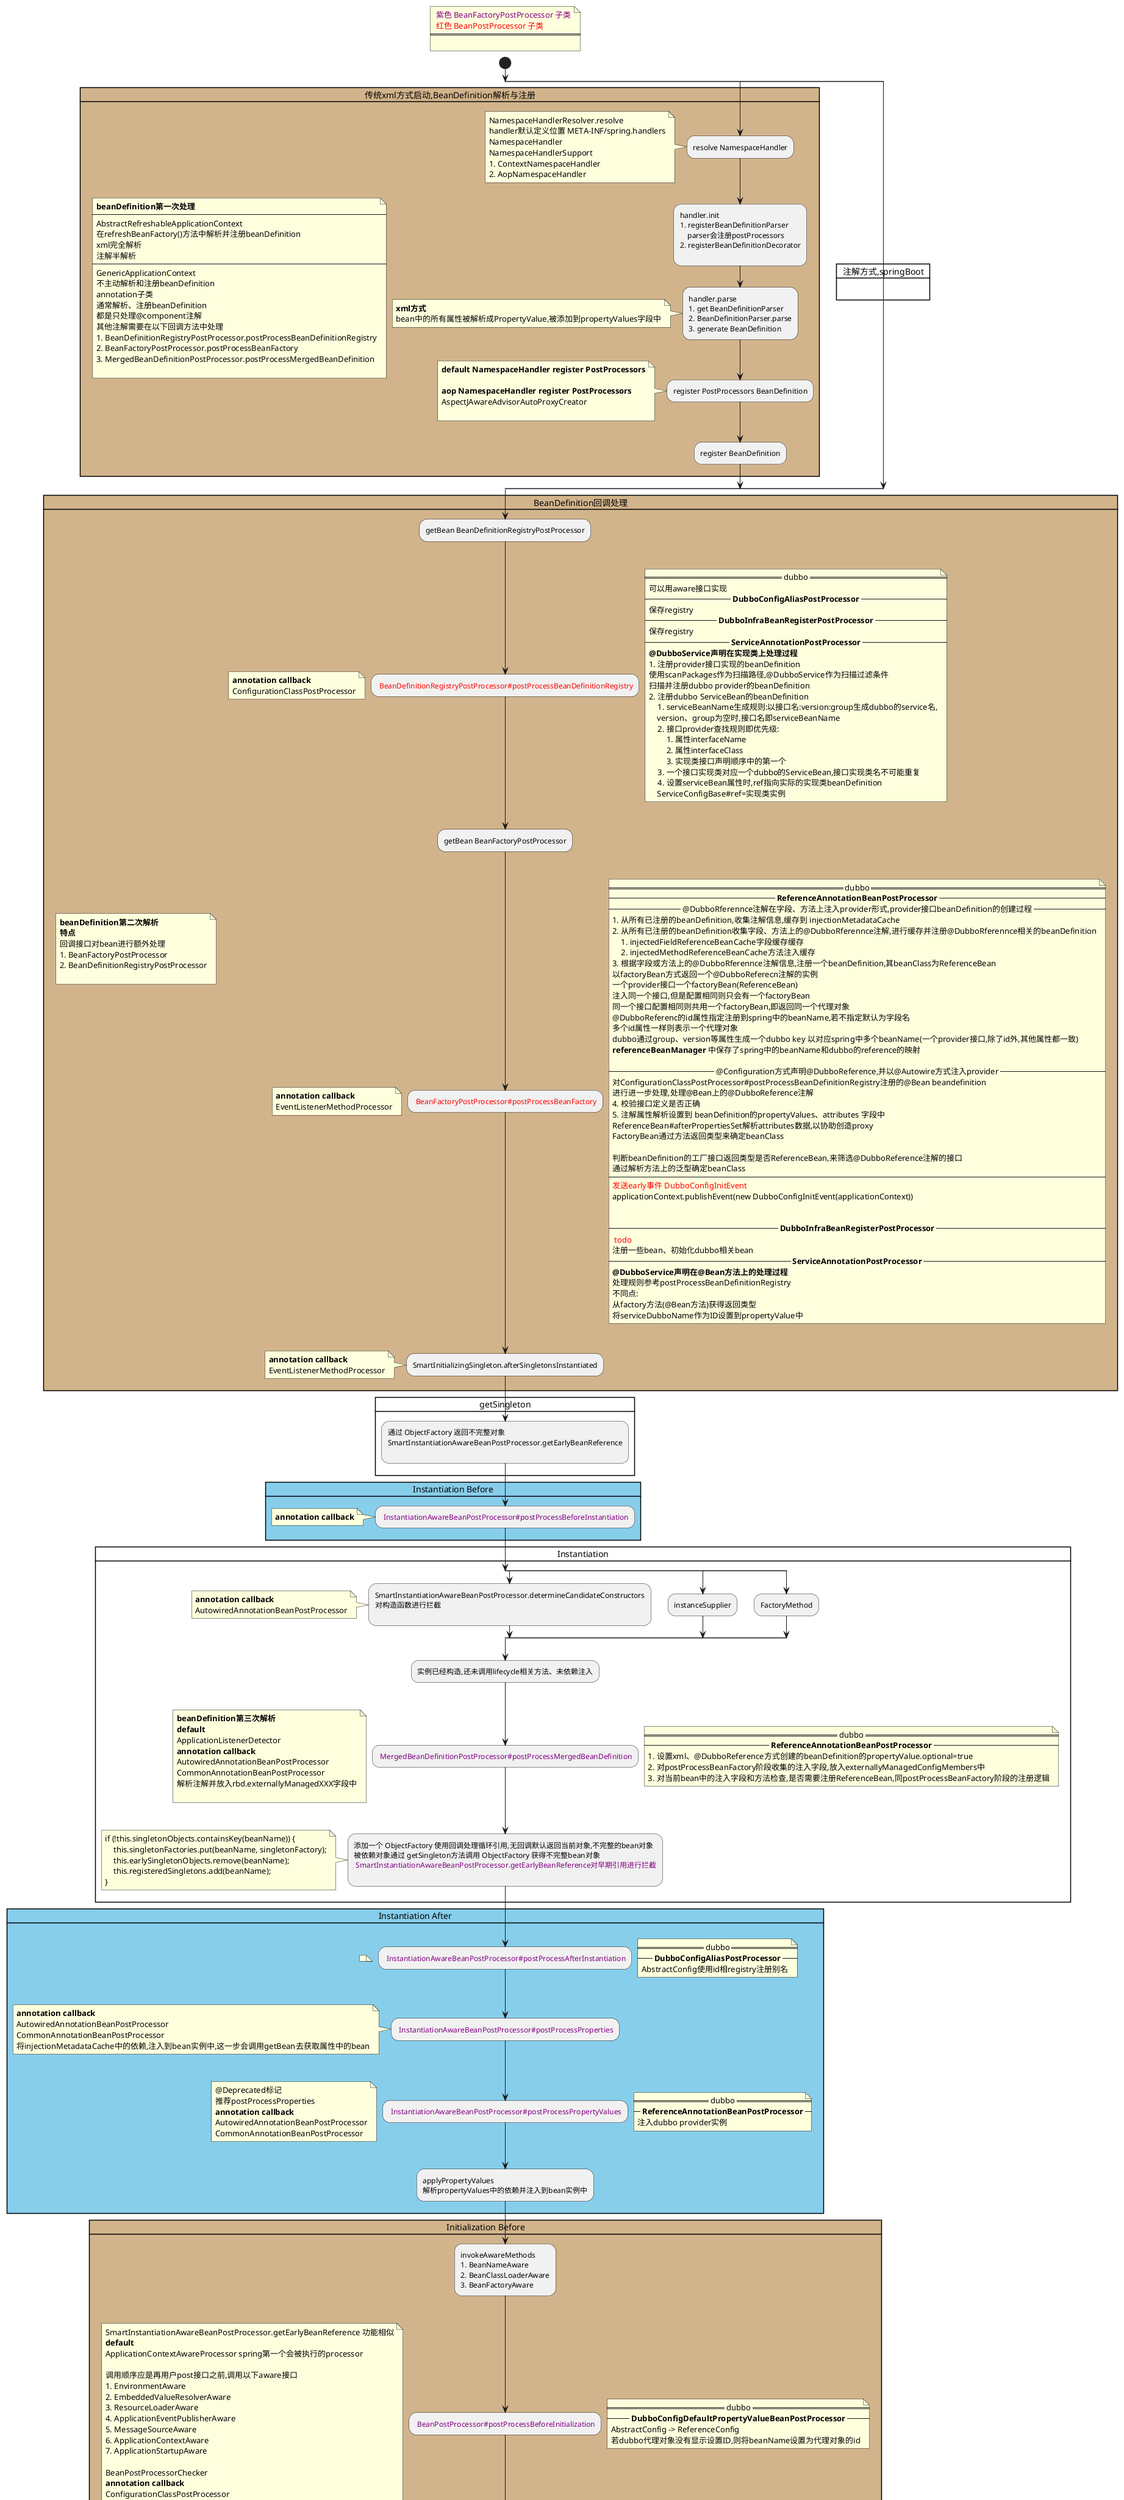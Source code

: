 @startuml
'https://plantuml.com/activity-diagram-beta

floating note
<color:Purple> 紫色 BeanFactoryPostProcessor 子类
<color:red> 红色 BeanPostProcessor 子类
====

end note
start


'BeanDefinition解析与注册
split
    card "传统xml方式启动,BeanDefinition解析与注册" #tan{
        note
        **beanDefinition第一次处理**
        ----
        AbstractRefreshableApplicationContext
        在refreshBeanFactory()方法中解析并注册beanDefinition
        xml完全解析
        注解半解析
        ----
        GenericApplicationContext
        不主动解析和注册beanDefinition
        annotation子类
        通常解析、注册beanDefinition
        都是只处理@component注解
        其他注解需要在以下回调方法中处理
        #BeanDefinitionRegistryPostProcessor.postProcessBeanDefinitionRegistry
        #BeanFactoryPostProcessor.postProcessBeanFactory
        #MergedBeanDefinitionPostProcessor.postProcessMergedBeanDefinition

        end note


        :resolve NamespaceHandler;
        note left
        NamespaceHandlerResolver.resolve
        handler默认定义位置 META-INF/spring.handlers
        NamespaceHandler
        NamespaceHandlerSupport
        #ContextNamespaceHandler
        #AopNamespaceHandler
        end note
        :handler.init
        #registerBeanDefinitionParser
            parser会注册postProcessors
        #registerBeanDefinitionDecorator
        ;
        :handler.parse
        #get BeanDefinitionParser
        #BeanDefinitionParser.parse
        #generate BeanDefinition;
        note
        **xml方式**
        bean中的所有属性被解析成PropertyValue,被添加到propertyValues字段中
        end note

        :register PostProcessors BeanDefinition;
        note
        **default NamespaceHandler register PostProcessors**

        **aop NamespaceHandler register PostProcessors**
        AspectJAwareAdvisorAutoProxyCreator

        end note

        :register BeanDefinition;
    }

split again
card 注解方式,springBoot {

}
end split

card "BeanDefinition回调处理" #tan{
    note
    **beanDefinition第二次解析**
    **特点**
    回调接口对bean进行额外处理
    #BeanFactoryPostProcessor
    #BeanDefinitionRegistryPostProcessor

    end note

    :getBean BeanDefinitionRegistryPostProcessor;
    :<color:red> BeanDefinitionRegistryPostProcessor#postProcessBeanDefinitionRegistry;
    note left
    **annotation callback**
    ConfigurationClassPostProcessor
    end note
    note right
    == dubbo ==
    可以用aware接口实现
    -- **DubboConfigAliasPostProcessor** --
    保存registry
    -- **DubboInfraBeanRegisterPostProcessor** --
    保存registry
    -- **ServiceAnnotationPostProcessor** --
    **@DubboService声明在实现类上处理过程**
    # 注册provider接口实现的beanDefinition
    使用scanPackages作为扫描路径,@DubboService作为扫描过滤条件
    扫描并注册dubbo provider的beanDefinition
    # 注册dubbo ServiceBean的beanDefinition
    ## serviceBeanName生成规则:以接口名:version:group生成dubbo的service名,
        version、group为空时,接口名即serviceBeanName
    ## 接口provider查找规则即优先级:
    ### 属性interfaceName
    ### 属性interfaceClass
    ### 实现类接口声明顺序中的第一个
    ## 一个接口实现类对应一个dubbo的ServiceBean,接口实现类名不可能重复
    ## 设置serviceBean属性时,ref指向实际的实现类beanDefinition
        ServiceConfigBase#ref=实现类实例
    end note

    :getBean BeanFactoryPostProcessor;

    :<color:red> BeanFactoryPostProcessor#postProcessBeanFactory;
    note left
    **annotation callback**
    EventListenerMethodProcessor
    end note
    note right
    == dubbo ==
    -- **ReferenceAnnotationBeanPostProcessor** --
    -- @DubboRferennce注解在字段、方法上注入provider形式,provider接口beanDefinition的创建过程 --
    # 从所有已注册的beanDefinition,收集注解信息,缓存到 injectionMetadataCache
    # 从所有已注册的beanDefinition收集字段、方法上的@DubboRferennce注解,进行缓存并注册@DubboRferennce相关的beanDefinition
    ## injectedFieldReferenceBeanCache字段缓存缓存
    ## injectedMethodReferenceBeanCache方法注入缓存
    # 根据字段或方法上的@DubboRferennce注解信息,注册一个beanDefinition,其beanClass为ReferenceBean
    以factoryBean方式返回一个@DubboReferecn注解的实例
    一个provider接口一个factoryBean(ReferenceBean)
    注入同一个接口,但是配置相同则只会有一个factoryBean
    同一个接口配置相同则共用一个factoryBean,即返回同一个代理对象
    @DubboReferenc的id属性指定注册到spring中的beanName,若不指定默认为字段名
    多个id属性一样则表示一个代理对象
    dubbo通过group、version等属性生成一个dubbo key 以对应spring中多个beanName(一个provider接口,除了id外,其他属性都一致)
    **referenceBeanManager** 中保存了spring中的beanName和dubbo的reference的映射

    -- @Configuration方式声明@DubboReference,并以@Autowire方式注入provider --
    对ConfigurationClassPostProcessor#postProcessBeanDefinitionRegistry注册的@Bean beandefinition
    进行进一步处理,处理@Bean上的@DubboReference注解
    # 校验接口定义是否正确
    # 注解属性解析设置到 beanDefinition的propertyValues、attributes 字段中
    ReferenceBean#afterPropertiesSet解析attributes数据,以协助创造proxy
    FactoryBean通过方法返回类型来确定beanClass

    判断beanDefinition的工厂接口返回类型是否ReferenceBean,来筛选@DubboReference注解的接口
    通过解析方法上的泛型确定beanClass
    ----
    <color:red>发送early事件 DubboConfigInitEvent
    applicationContext.publishEvent(new DubboConfigInitEvent(applicationContext))


    -- **DubboInfraBeanRegisterPostProcessor** --
    <color:red> todo
    注册一些bean、初始化dubbo相关bean
    -- **ServiceAnnotationPostProcessor** --
    **@DubboService声明在@Bean方法上的处理过程**
    处理规则参考postProcessBeanDefinitionRegistry
    不同点:
    从factory方法(@Bean方法)获得返回类型
    将serviceDubboName作为ID设置到propertyValue中
    end note



    :SmartInitializingSingleton.afterSingletonsInstantiated;
    note
    **annotation callback**
    EventListenerMethodProcessor
    end note
}


card "getSingleton" {
    :通过 ObjectFactory 返回不完整对象
    SmartInstantiationAwareBeanPostProcessor.getEarlyBeanReference
    ;
}

card "Instantiation Before" #skyblue    {
    :<color:Purple> InstantiationAwareBeanPostProcessor#postProcessBeforeInstantiation;
    note
    **annotation callback**
    end note

}

card "Instantiation"{
    split
        :SmartInstantiationAwareBeanPostProcessor.determineCandidateConstructors
        对构造函数进行拦截
        ;
        note
        **annotation callback**
        AutowiredAnnotationBeanPostProcessor
        end note
    split again
        :instanceSupplier;
    split again
        :FactoryMethod;

    endsplit

    :实例已经构造,还未调用lifecycle相关方法、未依赖注入;

    :<color:Purple> MergedBeanDefinitionPostProcessor#postProcessMergedBeanDefinition;
    note left
    **beanDefinition第三次解析**
    **default**
    ApplicationListenerDetector
    **annotation callback**
    AutowiredAnnotationBeanPostProcessor
    CommonAnnotationBeanPostProcessor
    解析注解并放入rbd.externallyManagedXXX字段中

    end note
    note right
    == dubbo ==
    -- **ReferenceAnnotationBeanPostProcessor** --
    # 设置xml、@DubboReference方式创建的beanDefinition的propertyValue.optional=true
    # 对postProcessBeanFactory阶段收集的注入字段,放入externallyManagedConfigMembers中
    # 对当前bean中的注入字段和方法检查,是否需要注册ReferenceBean,同postProcessBeanFactory阶段的注册逻辑
    end note

    :添加一个 ObjectFactory 使用回调处理循环引用,无回调默认返回当前对象,不完整的bean对象
    被依赖对象通过 getSingleton方法调用 ObjectFactory 获得不完整bean对象
    <color:Purple> SmartInstantiationAwareBeanPostProcessor.getEarlyBeanReference对早期引用进行拦截
    ;
    note
    if (!this.singletonObjects.containsKey(beanName)) {
        this.singletonFactories.put(beanName, singletonFactory);
        this.earlySingletonObjects.remove(beanName);
        this.registeredSingletons.add(beanName);
    }
    end note
}

card "Instantiation After" #skyblue {
    :<color:Purple> InstantiationAwareBeanPostProcessor#postProcessAfterInstantiation;
    note left
    end note
    note right
    == dubbo ==
    -- **DubboConfigAliasPostProcessor** --
    AbstractConfig使用id相registry注册别名
    end note

    :<color:Purple> InstantiationAwareBeanPostProcessor#postProcessProperties;
    note
    **annotation callback**
    AutowiredAnnotationBeanPostProcessor
    CommonAnnotationBeanPostProcessor
    将injectionMetadataCache中的依赖,注入到bean实例中,这一步会调用getBean去获取属性中的bean
    end note

    :<color:Purple> InstantiationAwareBeanPostProcessor#postProcessPropertyValues;
    note left
    @Deprecated标记
    推荐postProcessProperties
    **annotation callback**
    AutowiredAnnotationBeanPostProcessor
    CommonAnnotationBeanPostProcessor
    end note
    note right
    == dubbo ==
    -- **ReferenceAnnotationBeanPostProcessor** --
    注入dubbo provider实例
    end note


    :applyPropertyValues
    解析propertyValues中的依赖并注入到bean实例中;
}


card "Initialization Before" #tan {
    :invokeAwareMethods
    #BeanNameAware
    #BeanClassLoaderAware
    #BeanFactoryAware;
    :<color:Purple> BeanPostProcessor#postProcessBeforeInitialization;
    note left
        SmartInstantiationAwareBeanPostProcessor.getEarlyBeanReference 功能相似
        **default**
        ApplicationContextAwareProcessor spring第一个会被执行的processor

        调用顺序应是再用户post接口之前,调用以下aware接口
        # EnvironmentAware
        # EmbeddedValueResolverAware
        # ResourceLoaderAware
        # ApplicationEventPublisherAware
        # MessageSourceAware
        # ApplicationContextAware
        # ApplicationStartupAware

        BeanPostProcessorChecker
        **annotation callback**
        ConfigurationClassPostProcessor
        CommonAnnotationBeanPostProcessor

    end note
    note right
    == dubbo ==
    -- **DubboConfigDefaultPropertyValueBeanPostProcessor** --
    AbstractConfig -> ReferenceConfig
    若dubbo代理对象没有显示设置ID,则将beanName设置为代理对象的id
    end note

    :applyPropertyValues;
    note
    xml方式：解析 beanDefinition时 全部处理完毕
    annotation方式：在Instantiation After阶段解析类内部的注解，并添加到tPropertyValues中
    beanDefinition.getPropertyValues()进行依赖注入
    end note

}

card "Initialization" {
    :InitializingBean.afterPropertiesSet;
    note left

    end note

    note right
    == dubbo ==
    -- **DubboConfigBeanInitializer** --
    -- **ServiceAnnotationPostProcessor** --
    解析scanPackage中的placeHolders

    end note

    :invokeCustomInitMethod(beanName, bean, mbd);

}

card "Initialization After" #tan {
    :<color:Purple> BeanPostProcessor.postProcessAfterInitialization;
    note
        SmartInstantiationAwareBeanPostProcessor.getEarlyBeanReference 功能相似
        **default**
        ApplicationListenerDetector
    end note
}
card "Use Before"{
split
    :registerDisposableBean;
split again
    :scope.registerDestructionCallback;
endsplit

}
:use;

card "destroy Before" #skyblue {
    :DestructionAwareBeanPostProcessor.postProcessBeforeDestruction;
    note
    **default**
    ApplicationListenerDetector
    **annotation callback**
    CommonAnnotationBeanPostProcessor
    end note
}
:"destroy";
stop

@enduml
